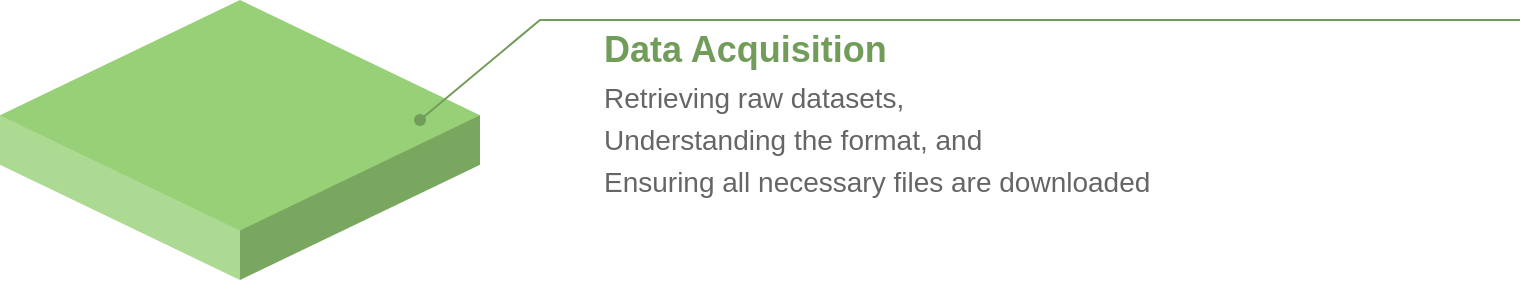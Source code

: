<mxfile version="24.7.14">
  <diagram id="5qNMg-CWW7gJeC52Xjr1" name="Page-1">
    <mxGraphModel dx="2946" dy="1183" grid="0" gridSize="10" guides="1" tooltips="1" connect="1" arrows="1" fold="1" page="1" pageScale="1" pageWidth="1169" pageHeight="827" background="#ffffff" math="0" shadow="0">
      <root>
        <mxCell id="0" />
        <mxCell id="1" parent="0" />
        <mxCell id="74Ja1isYXM9k_7vvSX5o-37" value="" style="group" parent="1" vertex="1" connectable="0">
          <mxGeometry x="220" y="504" width="730" height="140" as="geometry" />
        </mxCell>
        <mxCell id="74Ja1isYXM9k_7vvSX5o-1" value="" style="verticalLabelPosition=bottom;verticalAlign=top;html=1;shape=mxgraph.infographic.shadedCube;isoAngle=15;fillColor=#97D077;strokeColor=none;rounded=0;shadow=0;glass=1;sketch=0;fontFamily=Verdana;fontSize=19;fontColor=#719C59;" parent="74Ja1isYXM9k_7vvSX5o-37" vertex="1">
          <mxGeometry width="240" height="140" as="geometry" />
        </mxCell>
        <mxCell id="74Ja1isYXM9k_7vvSX5o-12" style="edgeStyle=none;rounded=0;orthogonalLoop=1;jettySize=auto;html=1;fontFamily=Verdana;fontSize=19;fontColor=#719C59;endArrow=none;endFill=0;strokeColor=#719C59;align=left;" parent="74Ja1isYXM9k_7vvSX5o-37" source="74Ja1isYXM9k_7vvSX5o-13" edge="1">
          <mxGeometry relative="1" as="geometry">
            <mxPoint x="760" y="10" as="targetPoint" />
            <Array as="points">
              <mxPoint x="270" y="10" />
            </Array>
          </mxGeometry>
        </mxCell>
        <mxCell id="74Ja1isYXM9k_7vvSX5o-13" value="" style="shape=waypoint;sketch=0;fillStyle=solid;size=6;pointerEvents=1;points=[];fillColor=none;resizable=0;rotatable=0;perimeter=centerPerimeter;snapToPoint=1;rounded=0;shadow=0;glass=1;fontFamily=Verdana;fontSize=19;fontColor=#719C59;strokeColor=#719C59;align=left;" parent="74Ja1isYXM9k_7vvSX5o-37" vertex="1">
          <mxGeometry x="190" y="40" width="40" height="40" as="geometry" />
        </mxCell>
        <mxCell id="74Ja1isYXM9k_7vvSX5o-16" value="" style="group" parent="74Ja1isYXM9k_7vvSX5o-37" vertex="1" connectable="0">
          <mxGeometry x="300" y="10" width="430" height="113" as="geometry" />
        </mxCell>
        <mxCell id="74Ja1isYXM9k_7vvSX5o-17" value="&lt;font size=&quot;1&quot; face=&quot;Helvetica&quot;&gt;&lt;b style=&quot;font-size: 18px;&quot;&gt;Data Acquisition&lt;/b&gt;&lt;/font&gt;" style="text;html=1;strokeColor=none;fillColor=none;align=left;verticalAlign=middle;whiteSpace=wrap;rounded=0;fontSize=16;fontFamily=Verdana;fontColor=#719C59;" parent="74Ja1isYXM9k_7vvSX5o-16" vertex="1">
          <mxGeometry width="158" height="30" as="geometry" />
        </mxCell>
        <mxCell id="74Ja1isYXM9k_7vvSX5o-18" value="&lt;pre style=&quot;font-size: 14px; line-height: 50%;&quot;&gt;&lt;span style=&quot;caret-color: rgb(0, 0, 0);&quot;&gt;&lt;font style=&quot;font-size: 14px;&quot; face=&quot;Helvetica&quot;&gt;Retrieving raw datasets,&lt;/font&gt;&lt;/span&gt;&lt;/pre&gt;&lt;pre style=&quot;font-size: 14px; line-height: 50%;&quot;&gt;&lt;span style=&quot;caret-color: rgb(0, 0, 0);&quot;&gt;&lt;font style=&quot;font-size: 14px;&quot; face=&quot;Helvetica&quot;&gt;Understanding the format, and&lt;/font&gt;&lt;/span&gt;&lt;/pre&gt;&lt;pre style=&quot;font-size: 14px; line-height: 50%;&quot;&gt;&lt;span style=&quot;caret-color: rgb(0, 0, 0);&quot;&gt;&lt;font style=&quot;font-size: 14px;&quot; face=&quot;Helvetica&quot;&gt;Ensuring all necessary files are downloaded&lt;/font&gt;&lt;/span&gt;&lt;/pre&gt;" style="text;html=1;strokeColor=none;fillColor=none;align=left;verticalAlign=middle;whiteSpace=wrap;rounded=0;fontFamily=Verdana;fontSize=12;textOpacity=60;" parent="1" vertex="1">
          <mxGeometry x="520" y="529" width="405" height="89" as="geometry" />
        </mxCell>
      </root>
    </mxGraphModel>
  </diagram>
</mxfile>
